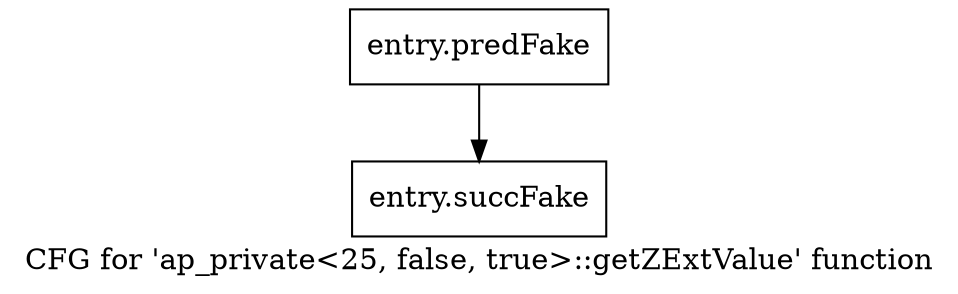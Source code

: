 digraph "CFG for 'ap_private\<25, false, true\>::getZExtValue' function" {
	label="CFG for 'ap_private\<25, false, true\>::getZExtValue' function";

	Node0x3c08c90 [shape=record,filename="",linenumber="",label="{entry.predFake}"];
	Node0x3c08c90 -> Node0x3aab6e0[ callList="" memoryops="" filename="/tools/Xilinx/Vitis_HLS/2022.1/include/etc/ap_private.h" execusionnum="0"];
	Node0x3aab6e0 [shape=record,filename="/tools/Xilinx/Vitis_HLS/2022.1/include/etc/ap_private.h",linenumber="1915",label="{entry.succFake}"];
}
